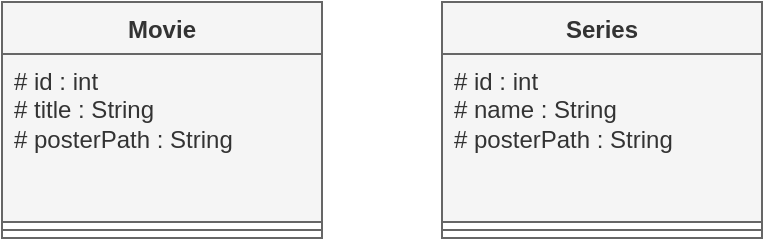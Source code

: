 <mxfile version="28.2.5">
  <diagram name="Page-1" id="NzWAlnQ5mYTs2SKRYwXR">
    <mxGraphModel dx="1425" dy="800" grid="1" gridSize="10" guides="1" tooltips="1" connect="1" arrows="1" fold="1" page="1" pageScale="1" pageWidth="2336" pageHeight="1654" math="0" shadow="0">
      <root>
        <mxCell id="0" />
        <mxCell id="1" parent="0" />
        <mxCell id="EnflN7Sm_yYEM59Hh5az-1" value="Movie" style="swimlane;fontStyle=1;align=center;verticalAlign=top;childLayout=stackLayout;horizontal=1;startSize=26;horizontalStack=0;resizeParent=1;resizeParentMax=0;resizeLast=0;collapsible=1;marginBottom=0;whiteSpace=wrap;html=1;fillColor=#f5f5f5;strokeColor=#666666;fontColor=#333333;" vertex="1" parent="1">
          <mxGeometry x="620" y="250" width="160" height="118" as="geometry" />
        </mxCell>
        <mxCell id="EnflN7Sm_yYEM59Hh5az-2" value="# id : int&lt;div&gt;# title : String&lt;/div&gt;&lt;div&gt;# posterPath : String&lt;/div&gt;&lt;div&gt;&lt;br&gt;&lt;/div&gt;" style="text;strokeColor=#666666;fillColor=#f5f5f5;align=left;verticalAlign=top;spacingLeft=4;spacingRight=4;overflow=hidden;rotatable=0;points=[[0,0.5],[1,0.5]];portConstraint=eastwest;whiteSpace=wrap;html=1;fontColor=#333333;" vertex="1" parent="EnflN7Sm_yYEM59Hh5az-1">
          <mxGeometry y="26" width="160" height="84" as="geometry" />
        </mxCell>
        <mxCell id="EnflN7Sm_yYEM59Hh5az-3" value="" style="line;strokeWidth=1;fillColor=#f5f5f5;align=left;verticalAlign=middle;spacingTop=-1;spacingLeft=3;spacingRight=3;rotatable=0;labelPosition=right;points=[];portConstraint=eastwest;strokeColor=#666666;fontColor=#333333;" vertex="1" parent="EnflN7Sm_yYEM59Hh5az-1">
          <mxGeometry y="110" width="160" height="8" as="geometry" />
        </mxCell>
        <mxCell id="EnflN7Sm_yYEM59Hh5az-5" value="Series" style="swimlane;fontStyle=1;align=center;verticalAlign=top;childLayout=stackLayout;horizontal=1;startSize=26;horizontalStack=0;resizeParent=1;resizeParentMax=0;resizeLast=0;collapsible=1;marginBottom=0;whiteSpace=wrap;html=1;fillColor=#f5f5f5;strokeColor=#666666;fontColor=#333333;" vertex="1" parent="1">
          <mxGeometry x="840" y="250" width="160" height="118" as="geometry" />
        </mxCell>
        <mxCell id="EnflN7Sm_yYEM59Hh5az-6" value="# id : int&lt;div&gt;# name : String&lt;/div&gt;&lt;div&gt;# posterPath : String&lt;/div&gt;&lt;div&gt;&lt;br&gt;&lt;/div&gt;" style="text;strokeColor=#666666;fillColor=#f5f5f5;align=left;verticalAlign=top;spacingLeft=4;spacingRight=4;overflow=hidden;rotatable=0;points=[[0,0.5],[1,0.5]];portConstraint=eastwest;whiteSpace=wrap;html=1;fontColor=#333333;" vertex="1" parent="EnflN7Sm_yYEM59Hh5az-5">
          <mxGeometry y="26" width="160" height="84" as="geometry" />
        </mxCell>
        <mxCell id="EnflN7Sm_yYEM59Hh5az-7" value="" style="line;strokeWidth=1;fillColor=#f5f5f5;align=left;verticalAlign=middle;spacingTop=-1;spacingLeft=3;spacingRight=3;rotatable=0;labelPosition=right;points=[];portConstraint=eastwest;strokeColor=#666666;fontColor=#333333;" vertex="1" parent="EnflN7Sm_yYEM59Hh5az-5">
          <mxGeometry y="110" width="160" height="8" as="geometry" />
        </mxCell>
      </root>
    </mxGraphModel>
  </diagram>
</mxfile>
